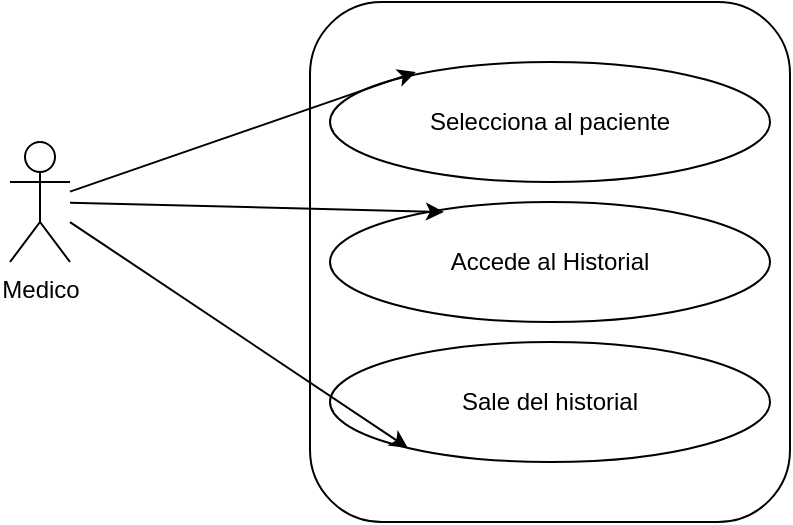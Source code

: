 <mxfile version="23.1.5" type="github">
  <diagram name="Página-1" id="1plkASju0_Kt4MWmnCoA">
    <mxGraphModel dx="880" dy="434" grid="1" gridSize="10" guides="1" tooltips="1" connect="1" arrows="1" fold="1" page="1" pageScale="1" pageWidth="827" pageHeight="1169" math="0" shadow="0">
      <root>
        <mxCell id="0" />
        <mxCell id="1" parent="0" />
        <mxCell id="MoPhaHGHqN-A-neYkpYU-1" value="&lt;font style=&quot;vertical-align: inherit;&quot;&gt;&lt;font style=&quot;vertical-align: inherit;&quot;&gt;Medico&lt;/font&gt;&lt;/font&gt;" style="shape=umlActor;verticalLabelPosition=bottom;verticalAlign=top;html=1;outlineConnect=0;" vertex="1" parent="1">
          <mxGeometry x="170" y="160" width="30" height="60" as="geometry" />
        </mxCell>
        <mxCell id="MoPhaHGHqN-A-neYkpYU-2" value="" style="rounded=1;whiteSpace=wrap;html=1;" vertex="1" parent="1">
          <mxGeometry x="320" y="90" width="240" height="260" as="geometry" />
        </mxCell>
        <mxCell id="MoPhaHGHqN-A-neYkpYU-3" value="&lt;font style=&quot;vertical-align: inherit;&quot;&gt;&lt;font style=&quot;vertical-align: inherit;&quot;&gt;&lt;font style=&quot;vertical-align: inherit;&quot;&gt;&lt;font style=&quot;vertical-align: inherit;&quot;&gt;Selecciona al paciente&lt;/font&gt;&lt;/font&gt;&lt;/font&gt;&lt;/font&gt;" style="ellipse;whiteSpace=wrap;html=1;" vertex="1" parent="1">
          <mxGeometry x="330" y="120" width="220" height="60" as="geometry" />
        </mxCell>
        <mxCell id="MoPhaHGHqN-A-neYkpYU-4" value="&lt;font style=&quot;vertical-align: inherit;&quot;&gt;&lt;font style=&quot;vertical-align: inherit;&quot;&gt;Accede al Historial&lt;/font&gt;&lt;/font&gt;" style="ellipse;whiteSpace=wrap;html=1;" vertex="1" parent="1">
          <mxGeometry x="330" y="190" width="220" height="60" as="geometry" />
        </mxCell>
        <mxCell id="MoPhaHGHqN-A-neYkpYU-5" value="&lt;font style=&quot;vertical-align: inherit;&quot;&gt;&lt;font style=&quot;vertical-align: inherit;&quot;&gt;Sale del historial&lt;/font&gt;&lt;/font&gt;" style="ellipse;whiteSpace=wrap;html=1;" vertex="1" parent="1">
          <mxGeometry x="330" y="260" width="220" height="60" as="geometry" />
        </mxCell>
        <mxCell id="MoPhaHGHqN-A-neYkpYU-8" style="edgeStyle=none;rounded=0;orthogonalLoop=1;jettySize=auto;html=1;entryX=0.195;entryY=0.083;entryDx=0;entryDy=0;entryPerimeter=0;" edge="1" parent="1" source="MoPhaHGHqN-A-neYkpYU-1" target="MoPhaHGHqN-A-neYkpYU-3">
          <mxGeometry relative="1" as="geometry" />
        </mxCell>
        <mxCell id="MoPhaHGHqN-A-neYkpYU-9" style="edgeStyle=none;rounded=0;orthogonalLoop=1;jettySize=auto;html=1;entryX=0.259;entryY=0.083;entryDx=0;entryDy=0;entryPerimeter=0;" edge="1" parent="1" source="MoPhaHGHqN-A-neYkpYU-1" target="MoPhaHGHqN-A-neYkpYU-4">
          <mxGeometry relative="1" as="geometry" />
        </mxCell>
        <mxCell id="MoPhaHGHqN-A-neYkpYU-11" style="edgeStyle=none;rounded=0;orthogonalLoop=1;jettySize=auto;html=1;entryX=0.177;entryY=0.883;entryDx=0;entryDy=0;entryPerimeter=0;" edge="1" parent="1" source="MoPhaHGHqN-A-neYkpYU-1" target="MoPhaHGHqN-A-neYkpYU-5">
          <mxGeometry relative="1" as="geometry" />
        </mxCell>
      </root>
    </mxGraphModel>
  </diagram>
</mxfile>
